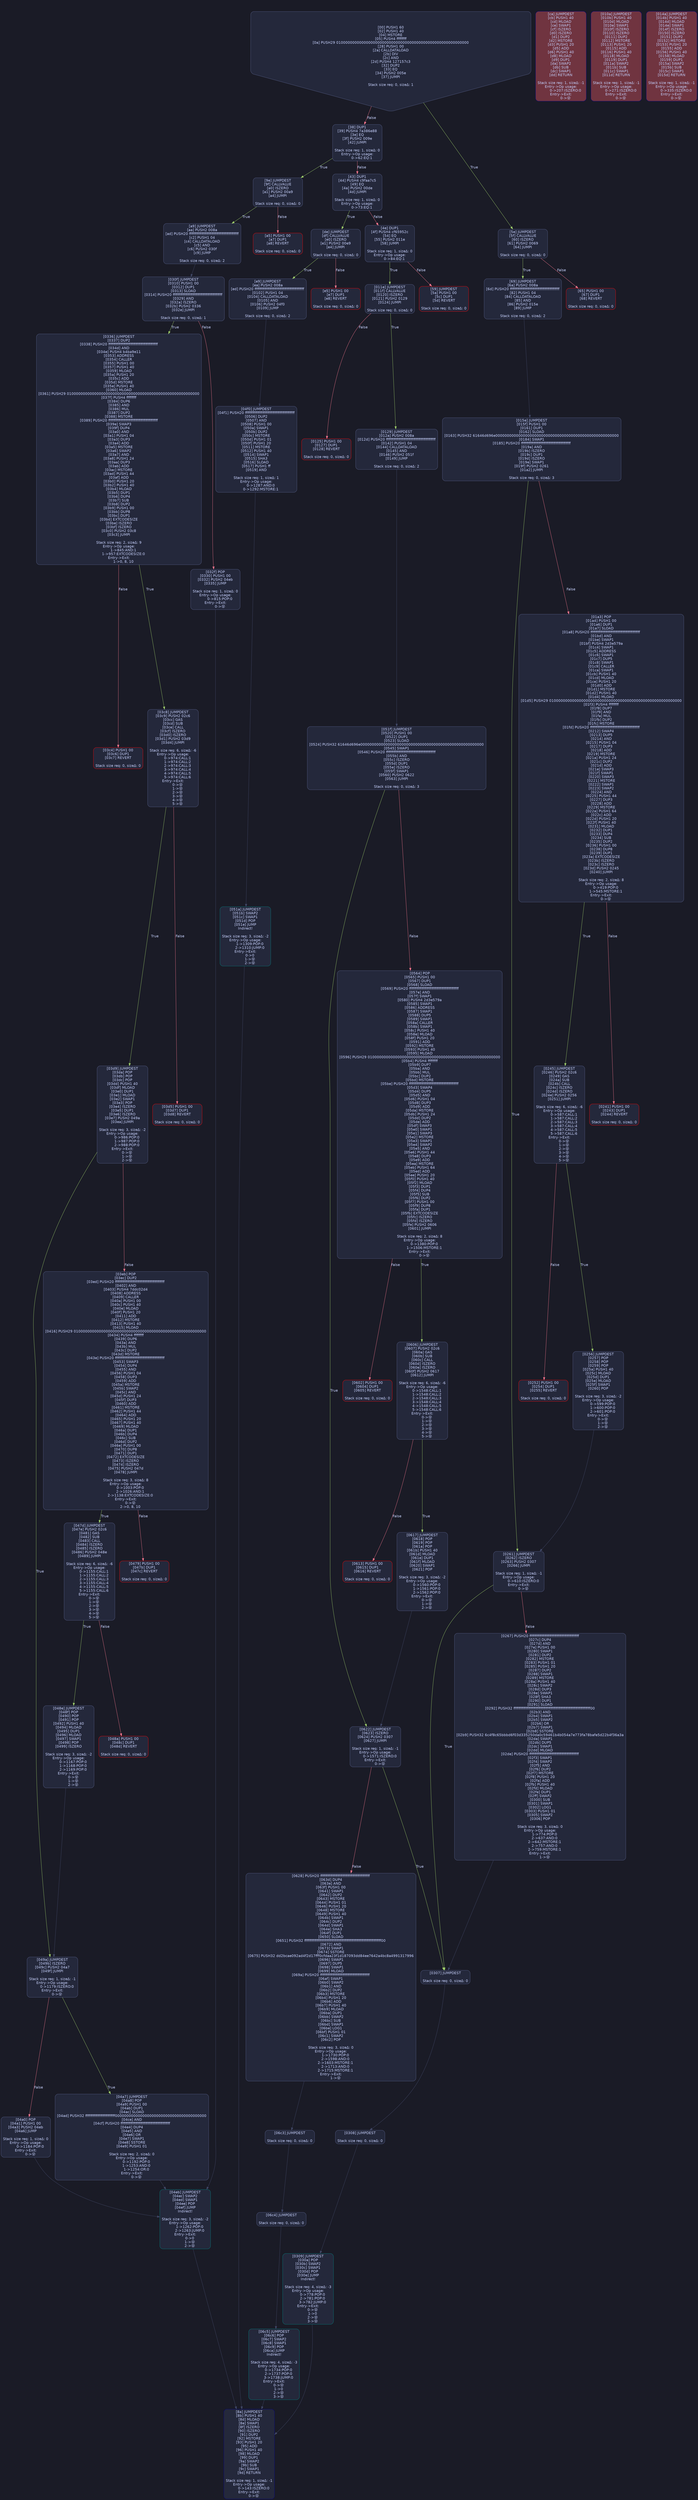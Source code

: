 digraph G {
    node [shape=box, style="filled, rounded", color="#565f89", fontcolor="#c0caf5", fontname="Helvetica", fillcolor="#24283b"];
    edge [color="#414868", fontcolor="#c0caf5", fontname="Helvetica"];
    bgcolor="#1a1b26";
    0 [ label = "[00] PUSH1 60
[02] PUSH1 40
[04] MSTORE
[05] PUSH4 ffffffff
[0a] PUSH29 0100000000000000000000000000000000000000000000000000000000
[28] PUSH1 00
[2a] CALLDATALOAD
[2b] DIV
[2c] AND
[2d] PUSH4 127157c3
[32] DUP2
[33] EQ
[34] PUSH2 005e
[37] JUMPI

Stack size req: 0, sizeΔ: 1
" shape = invhouse]
    1 [ label = "[38] DUP1
[39] PUSH4 7a386e88
[3e] EQ
[3f] PUSH2 009e
[42] JUMPI

Stack size req: 1, sizeΔ: 0
Entry->Op usage:
	0->62:EQ:1
"]
    2 [ label = "[43] DUP1
[44] PUSH4 c9faa7c5
[49] EQ
[4a] PUSH2 00de
[4d] JUMPI

Stack size req: 1, sizeΔ: 0
Entry->Op usage:
	0->73:EQ:1
"]
    3 [ label = "[4e] DUP1
[4f] PUSH4 cf65952c
[54] EQ
[55] PUSH2 011e
[58] JUMPI

Stack size req: 1, sizeΔ: 0
Entry->Op usage:
	0->84:EQ:1
"]
    4 [ label = "[59] JUMPDEST
[5a] PUSH1 00
[5c] DUP1
[5d] REVERT

Stack size req: 0, sizeΔ: 0
" color = "red"]
    5 [ label = "[5e] JUMPDEST
[5f] CALLVALUE
[60] ISZERO
[61] PUSH2 0069
[64] JUMPI

Stack size req: 0, sizeΔ: 0
"]
    6 [ label = "[65] PUSH1 00
[67] DUP1
[68] REVERT

Stack size req: 0, sizeΔ: 0
" color = "red"]
    7 [ label = "[69] JUMPDEST
[6a] PUSH2 008a
[6d] PUSH20 ffffffffffffffffffffffffffffffffffffffff
[82] PUSH1 04
[84] CALLDATALOAD
[85] AND
[86] PUSH2 015e
[89] JUMP

Stack size req: 0, sizeΔ: 2
"]
    8 [ label = "[8a] JUMPDEST
[8b] PUSH1 40
[8d] MLOAD
[8e] SWAP1
[8f] ISZERO
[90] ISZERO
[91] DUP2
[92] MSTORE
[93] PUSH1 20
[95] ADD
[96] PUSH1 40
[98] MLOAD
[99] DUP1
[9a] SWAP2
[9b] SUB
[9c] SWAP1
[9d] RETURN

Stack size req: 1, sizeΔ: -1
Entry->Op usage:
	0->143:ISZERO:0
Entry->Exit:
	0->😵
" color = "darkblue"]
    9 [ label = "[9e] JUMPDEST
[9f] CALLVALUE
[a0] ISZERO
[a1] PUSH2 00a9
[a4] JUMPI

Stack size req: 0, sizeΔ: 0
"]
    10 [ label = "[a5] PUSH1 00
[a7] DUP1
[a8] REVERT

Stack size req: 0, sizeΔ: 0
" color = "red"]
    11 [ label = "[a9] JUMPDEST
[aa] PUSH2 008a
[ad] PUSH20 ffffffffffffffffffffffffffffffffffffffff
[c2] PUSH1 04
[c4] CALLDATALOAD
[c5] AND
[c6] PUSH2 030f
[c9] JUMP

Stack size req: 0, sizeΔ: 2
"]
    12 [ label = "[ca] JUMPDEST
[cb] PUSH1 40
[cd] MLOAD
[ce] SWAP1
[cf] ISZERO
[d0] ISZERO
[d1] DUP2
[d2] MSTORE
[d3] PUSH1 20
[d5] ADD
[d6] PUSH1 40
[d8] MLOAD
[d9] DUP1
[da] SWAP2
[db] SUB
[dc] SWAP1
[dd] RETURN

Stack size req: 1, sizeΔ: -1
Entry->Op usage:
	0->207:ISZERO:0
Entry->Exit:
	0->😵
" color = "darkblue" fillcolor = "#703440"]
    13 [ label = "[de] JUMPDEST
[df] CALLVALUE
[e0] ISZERO
[e1] PUSH2 00e9
[e4] JUMPI

Stack size req: 0, sizeΔ: 0
"]
    14 [ label = "[e5] PUSH1 00
[e7] DUP1
[e8] REVERT

Stack size req: 0, sizeΔ: 0
" color = "red"]
    15 [ label = "[e9] JUMPDEST
[ea] PUSH2 008a
[ed] PUSH20 ffffffffffffffffffffffffffffffffffffffff
[0102] PUSH1 04
[0104] CALLDATALOAD
[0105] AND
[0106] PUSH2 04f0
[0109] JUMP

Stack size req: 0, sizeΔ: 2
"]
    16 [ label = "[010a] JUMPDEST
[010b] PUSH1 40
[010d] MLOAD
[010e] SWAP1
[010f] ISZERO
[0110] ISZERO
[0111] DUP2
[0112] MSTORE
[0113] PUSH1 20
[0115] ADD
[0116] PUSH1 40
[0118] MLOAD
[0119] DUP1
[011a] SWAP2
[011b] SUB
[011c] SWAP1
[011d] RETURN

Stack size req: 1, sizeΔ: -1
Entry->Op usage:
	0->271:ISZERO:0
Entry->Exit:
	0->😵
" color = "darkblue" fillcolor = "#703440"]
    17 [ label = "[011e] JUMPDEST
[011f] CALLVALUE
[0120] ISZERO
[0121] PUSH2 0129
[0124] JUMPI

Stack size req: 0, sizeΔ: 0
"]
    18 [ label = "[0125] PUSH1 00
[0127] DUP1
[0128] REVERT

Stack size req: 0, sizeΔ: 0
" color = "red"]
    19 [ label = "[0129] JUMPDEST
[012a] PUSH2 008a
[012d] PUSH20 ffffffffffffffffffffffffffffffffffffffff
[0142] PUSH1 04
[0144] CALLDATALOAD
[0145] AND
[0146] PUSH2 051f
[0149] JUMP

Stack size req: 0, sizeΔ: 2
"]
    20 [ label = "[014a] JUMPDEST
[014b] PUSH1 40
[014d] MLOAD
[014e] SWAP1
[014f] ISZERO
[0150] ISZERO
[0151] DUP2
[0152] MSTORE
[0153] PUSH1 20
[0155] ADD
[0156] PUSH1 40
[0158] MLOAD
[0159] DUP1
[015a] SWAP2
[015b] SUB
[015c] SWAP1
[015d] RETURN

Stack size req: 1, sizeΔ: -1
Entry->Op usage:
	0->335:ISZERO:0
Entry->Exit:
	0->😵
" color = "darkblue" fillcolor = "#703440"]
    21 [ label = "[015e] JUMPDEST
[015f] PUSH1 00
[0161] DUP1
[0162] SLOAD
[0163] PUSH32 61646d696e000000000000000000000000000000000000000000000000000000
[0184] SWAP1
[0185] PUSH20 ffffffffffffffffffffffffffffffffffffffff
[019a] AND
[019b] ISZERO
[019c] DUP1
[019d] ISZERO
[019e] SWAP1
[019f] PUSH2 0261
[01a2] JUMPI

Stack size req: 0, sizeΔ: 3
"]
    22 [ label = "[01a3] POP
[01a4] PUSH1 00
[01a6] DUP1
[01a7] SLOAD
[01a8] PUSH20 ffffffffffffffffffffffffffffffffffffffff
[01bd] AND
[01be] SWAP1
[01bf] PUSH4 2d3e579a
[01c4] SWAP1
[01c5] ADDRESS
[01c6] SWAP1
[01c7] DUP5
[01c8] SWAP1
[01c9] CALLER
[01ca] SWAP1
[01cb] PUSH1 40
[01cd] MLOAD
[01ce] PUSH1 20
[01d0] ADD
[01d1] MSTORE
[01d2] PUSH1 40
[01d4] MLOAD
[01d5] PUSH29 0100000000000000000000000000000000000000000000000000000000
[01f3] PUSH4 ffffffff
[01f8] DUP7
[01f9] AND
[01fa] MUL
[01fb] DUP2
[01fc] MSTORE
[01fd] PUSH20 ffffffffffffffffffffffffffffffffffffffff
[0212] SWAP4
[0213] DUP5
[0214] AND
[0215] PUSH1 04
[0217] DUP3
[0218] ADD
[0219] MSTORE
[021a] PUSH1 24
[021c] DUP2
[021d] ADD
[021e] SWAP3
[021f] SWAP1
[0220] SWAP3
[0221] MSTORE
[0222] SWAP1
[0223] SWAP2
[0224] AND
[0225] PUSH1 44
[0227] DUP3
[0228] ADD
[0229] MSTORE
[022a] PUSH1 64
[022c] ADD
[022d] PUSH1 20
[022f] PUSH1 40
[0231] MLOAD
[0232] DUP1
[0233] DUP4
[0234] SUB
[0235] DUP2
[0236] PUSH1 00
[0238] DUP8
[0239] DUP1
[023a] EXTCODESIZE
[023b] ISZERO
[023c] ISZERO
[023d] PUSH2 0245
[0240] JUMPI

Stack size req: 2, sizeΔ: 8
Entry->Op usage:
	0->419:POP:0
	1->545:MSTORE:1
Entry->Exit:
	0->😵
"]
    23 [ label = "[0241] PUSH1 00
[0243] DUP1
[0244] REVERT

Stack size req: 0, sizeΔ: 0
" color = "red"]
    24 [ label = "[0245] JUMPDEST
[0246] PUSH2 02c6
[0249] GAS
[024a] SUB
[024b] CALL
[024c] ISZERO
[024d] ISZERO
[024e] PUSH2 0256
[0251] JUMPI

Stack size req: 6, sizeΔ: -6
Entry->Op usage:
	0->587:CALL:1
	1->587:CALL:2
	2->587:CALL:3
	3->587:CALL:4
	4->587:CALL:5
	5->587:CALL:6
Entry->Exit:
	0->😵
	1->😵
	2->😵
	3->😵
	4->😵
	5->😵
"]
    25 [ label = "[0252] PUSH1 00
[0254] DUP1
[0255] REVERT

Stack size req: 0, sizeΔ: 0
" color = "red"]
    26 [ label = "[0256] JUMPDEST
[0257] POP
[0258] POP
[0259] POP
[025a] PUSH1 40
[025c] MLOAD
[025d] DUP1
[025e] MLOAD
[025f] SWAP1
[0260] POP

Stack size req: 3, sizeΔ: -2
Entry->Op usage:
	0->599:POP:0
	1->600:POP:0
	2->601:POP:0
Entry->Exit:
	0->😵
	1->😵
	2->😵
"]
    27 [ label = "[0261] JUMPDEST
[0262] ISZERO
[0263] PUSH2 0307
[0266] JUMPI

Stack size req: 1, sizeΔ: -1
Entry->Op usage:
	0->610:ISZERO:0
Entry->Exit:
	0->😵
"]
    28 [ label = "[0267] PUSH20 ffffffffffffffffffffffffffffffffffffffff
[027c] DUP4
[027d] AND
[027e] PUSH1 00
[0280] SWAP1
[0281] DUP2
[0282] MSTORE
[0283] PUSH1 01
[0285] PUSH1 20
[0287] DUP2
[0288] SWAP1
[0289] MSTORE
[028a] PUSH1 40
[028c] SWAP2
[028d] DUP3
[028e] SWAP1
[028f] SHA3
[0290] DUP1
[0291] SLOAD
[0292] PUSH32 ffffffffffffffffffffffffffffffffffffffffffffffffffffffffffffff00
[02b3] AND
[02b4] SWAP1
[02b5] SWAP2
[02b6] OR
[02b7] SWAP1
[02b8] SSTORE
[02b9] PUSH32 6c4f8c65bbbd6f03d335250da0c59461b4b054a7e773fa78bafe5d22b4f36a3a
[02da] SWAP1
[02db] DUP5
[02dc] SWAP1
[02dd] MLOAD
[02de] PUSH20 ffffffffffffffffffffffffffffffffffffffff
[02f3] SWAP1
[02f4] SWAP2
[02f5] AND
[02f6] DUP2
[02f7] MSTORE
[02f8] PUSH1 20
[02fa] ADD
[02fb] PUSH1 40
[02fd] MLOAD
[02fe] DUP1
[02ff] SWAP2
[0300] SUB
[0301] SWAP1
[0302] LOG1
[0303] PUSH1 01
[0305] SWAP2
[0306] POP

Stack size req: 3, sizeΔ: 0
Entry->Op usage:
	1->774:POP:0
	2->637:AND:0
	2->642:MSTORE:1
	2->757:AND:0
	2->759:MSTORE:1
Entry->Exit:
	1->😵
"]
    29 [ label = "[0307] JUMPDEST

Stack size req: 0, sizeΔ: 0
"]
    30 [ label = "[0308] JUMPDEST

Stack size req: 0, sizeΔ: 0
"]
    31 [ label = "[0309] JUMPDEST
[030a] POP
[030b] SWAP2
[030c] SWAP1
[030d] POP
[030e] JUMP
Indirect!

Stack size req: 4, sizeΔ: -3
Entry->Op usage:
	0->778:POP:0
	2->781:POP:0
	3->782:JUMP:0
Entry->Exit:
	0->😵
	1->0
	2->😵
	3->😵
" color = "teal"]
    32 [ label = "[030f] JUMPDEST
[0310] PUSH1 00
[0312] DUP1
[0313] SLOAD
[0314] PUSH20 ffffffffffffffffffffffffffffffffffffffff
[0329] AND
[032a] ISZERO
[032b] PUSH2 0336
[032e] JUMPI

Stack size req: 0, sizeΔ: 1
"]
    33 [ label = "[032f] POP
[0330] PUSH1 00
[0332] PUSH2 04eb
[0335] JUMP

Stack size req: 1, sizeΔ: 0
Entry->Op usage:
	0->815:POP:0
Entry->Exit:
	0->😵
"]
    34 [ label = "[0336] JUMPDEST
[0337] DUP2
[0338] PUSH20 ffffffffffffffffffffffffffffffffffffffff
[034d] AND
[034e] PUSH4 b4ba9e11
[0353] ADDRESS
[0354] CALLER
[0355] PUSH1 00
[0357] PUSH1 40
[0359] MLOAD
[035a] PUSH1 20
[035c] ADD
[035d] MSTORE
[035e] PUSH1 40
[0360] MLOAD
[0361] PUSH29 0100000000000000000000000000000000000000000000000000000000
[037f] PUSH4 ffffffff
[0384] DUP6
[0385] AND
[0386] MUL
[0387] DUP2
[0388] MSTORE
[0389] PUSH20 ffffffffffffffffffffffffffffffffffffffff
[039e] SWAP3
[039f] DUP4
[03a0] AND
[03a1] PUSH1 04
[03a3] DUP3
[03a4] ADD
[03a5] MSTORE
[03a6] SWAP2
[03a7] AND
[03a8] PUSH1 24
[03aa] DUP3
[03ab] ADD
[03ac] MSTORE
[03ad] PUSH1 44
[03af] ADD
[03b0] PUSH1 20
[03b2] PUSH1 40
[03b4] MLOAD
[03b5] DUP1
[03b6] DUP4
[03b7] SUB
[03b8] DUP2
[03b9] PUSH1 00
[03bb] DUP8
[03bc] DUP1
[03bd] EXTCODESIZE
[03be] ISZERO
[03bf] ISZERO
[03c0] PUSH2 03c8
[03c3] JUMPI

Stack size req: 2, sizeΔ: 9
Entry->Op usage:
	1->845:AND:1
	1->957:EXTCODESIZE:0
Entry->Exit:
	1->0, 8, 10
"]
    35 [ label = "[03c4] PUSH1 00
[03c6] DUP1
[03c7] REVERT

Stack size req: 0, sizeΔ: 0
" color = "red"]
    36 [ label = "[03c8] JUMPDEST
[03c9] PUSH2 02c6
[03cc] GAS
[03cd] SUB
[03ce] CALL
[03cf] ISZERO
[03d0] ISZERO
[03d1] PUSH2 03d9
[03d4] JUMPI

Stack size req: 6, sizeΔ: -6
Entry->Op usage:
	0->974:CALL:1
	1->974:CALL:2
	2->974:CALL:3
	3->974:CALL:4
	4->974:CALL:5
	5->974:CALL:6
Entry->Exit:
	0->😵
	1->😵
	2->😵
	3->😵
	4->😵
	5->😵
"]
    37 [ label = "[03d5] PUSH1 00
[03d7] DUP1
[03d8] REVERT

Stack size req: 0, sizeΔ: 0
" color = "red"]
    38 [ label = "[03d9] JUMPDEST
[03da] POP
[03db] POP
[03dc] POP
[03dd] PUSH1 40
[03df] MLOAD
[03e0] DUP1
[03e1] MLOAD
[03e2] SWAP1
[03e3] POP
[03e4] ISZERO
[03e5] DUP1
[03e6] ISZERO
[03e7] PUSH2 049a
[03ea] JUMPI

Stack size req: 3, sizeΔ: -2
Entry->Op usage:
	0->986:POP:0
	1->987:POP:0
	2->988:POP:0
Entry->Exit:
	0->😵
	1->😵
	2->😵
"]
    39 [ label = "[03eb] POP
[03ec] DUP2
[03ed] PUSH20 ffffffffffffffffffffffffffffffffffffffff
[0402] AND
[0403] PUSH4 7ddc02d4
[0408] ADDRESS
[0409] CALLER
[040a] PUSH1 00
[040c] PUSH1 40
[040e] MLOAD
[040f] PUSH1 20
[0411] ADD
[0412] MSTORE
[0413] PUSH1 40
[0415] MLOAD
[0416] PUSH29 0100000000000000000000000000000000000000000000000000000000
[0434] PUSH4 ffffffff
[0439] DUP6
[043a] AND
[043b] MUL
[043c] DUP2
[043d] MSTORE
[043e] PUSH20 ffffffffffffffffffffffffffffffffffffffff
[0453] SWAP3
[0454] DUP4
[0455] AND
[0456] PUSH1 04
[0458] DUP3
[0459] ADD
[045a] MSTORE
[045b] SWAP2
[045c] AND
[045d] PUSH1 24
[045f] DUP3
[0460] ADD
[0461] MSTORE
[0462] PUSH1 44
[0464] ADD
[0465] PUSH1 20
[0467] PUSH1 40
[0469] MLOAD
[046a] DUP1
[046b] DUP4
[046c] SUB
[046d] DUP2
[046e] PUSH1 00
[0470] DUP8
[0471] DUP1
[0472] EXTCODESIZE
[0473] ISZERO
[0474] ISZERO
[0475] PUSH2 047d
[0478] JUMPI

Stack size req: 3, sizeΔ: 8
Entry->Op usage:
	0->1003:POP:0
	2->1026:AND:1
	2->1138:EXTCODESIZE:0
Entry->Exit:
	0->😵
	2->0, 8, 10
"]
    40 [ label = "[0479] PUSH1 00
[047b] DUP1
[047c] REVERT

Stack size req: 0, sizeΔ: 0
" color = "red"]
    41 [ label = "[047d] JUMPDEST
[047e] PUSH2 02c6
[0481] GAS
[0482] SUB
[0483] CALL
[0484] ISZERO
[0485] ISZERO
[0486] PUSH2 048e
[0489] JUMPI

Stack size req: 6, sizeΔ: -6
Entry->Op usage:
	0->1155:CALL:1
	1->1155:CALL:2
	2->1155:CALL:3
	3->1155:CALL:4
	4->1155:CALL:5
	5->1155:CALL:6
Entry->Exit:
	0->😵
	1->😵
	2->😵
	3->😵
	4->😵
	5->😵
"]
    42 [ label = "[048a] PUSH1 00
[048c] DUP1
[048d] REVERT

Stack size req: 0, sizeΔ: 0
" color = "red"]
    43 [ label = "[048e] JUMPDEST
[048f] POP
[0490] POP
[0491] POP
[0492] PUSH1 40
[0494] MLOAD
[0495] DUP1
[0496] MLOAD
[0497] SWAP1
[0498] POP
[0499] ISZERO

Stack size req: 3, sizeΔ: -2
Entry->Op usage:
	0->1167:POP:0
	1->1168:POP:0
	2->1169:POP:0
Entry->Exit:
	0->😵
	1->😵
	2->😵
"]
    44 [ label = "[049a] JUMPDEST
[049b] ISZERO
[049c] PUSH2 04a7
[049f] JUMPI

Stack size req: 1, sizeΔ: -1
Entry->Op usage:
	0->1179:ISZERO:0
Entry->Exit:
	0->😵
"]
    45 [ label = "[04a0] POP
[04a1] PUSH1 00
[04a3] PUSH2 04eb
[04a6] JUMP

Stack size req: 1, sizeΔ: 0
Entry->Op usage:
	0->1184:POP:0
Entry->Exit:
	0->😵
"]
    46 [ label = "[04a7] JUMPDEST
[04a8] POP
[04a9] PUSH1 00
[04ab] DUP1
[04ac] SLOAD
[04ad] PUSH32 ffffffffffffffffffffffff0000000000000000000000000000000000000000
[04ce] AND
[04cf] PUSH20 ffffffffffffffffffffffffffffffffffffffff
[04e4] DUP4
[04e5] AND
[04e6] OR
[04e7] SWAP1
[04e8] SSTORE
[04e9] PUSH1 01

Stack size req: 2, sizeΔ: 0
Entry->Op usage:
	0->1192:POP:0
	1->1253:AND:0
	1->1254:OR:0
Entry->Exit:
	0->😵
"]
    47 [ label = "[04eb] JUMPDEST
[04ec] SWAP2
[04ed] SWAP1
[04ee] POP
[04ef] JUMP
Indirect!

Stack size req: 3, sizeΔ: -2
Entry->Op usage:
	1->1262:POP:0
	2->1263:JUMP:0
Entry->Exit:
	0->0
	1->😵
	2->😵
" color = "teal"]
    48 [ label = "[04f0] JUMPDEST
[04f1] PUSH20 ffffffffffffffffffffffffffffffffffffffff
[0506] DUP2
[0507] AND
[0508] PUSH1 00
[050a] SWAP1
[050b] DUP2
[050c] MSTORE
[050d] PUSH1 01
[050f] PUSH1 20
[0511] MSTORE
[0512] PUSH1 40
[0514] SWAP1
[0515] SHA3
[0516] SLOAD
[0517] PUSH1 ff
[0519] AND

Stack size req: 1, sizeΔ: 1
Entry->Op usage:
	0->1287:AND:0
	0->1292:MSTORE:1
"]
    49 [ label = "[051a] JUMPDEST
[051b] SWAP2
[051c] SWAP1
[051d] POP
[051e] JUMP
Indirect!

Stack size req: 3, sizeΔ: -2
Entry->Op usage:
	1->1309:POP:0
	2->1310:JUMP:0
Entry->Exit:
	0->0
	1->😵
	2->😵
" color = "teal"]
    50 [ label = "[051f] JUMPDEST
[0520] PUSH1 00
[0522] DUP1
[0523] SLOAD
[0524] PUSH32 61646d696e000000000000000000000000000000000000000000000000000000
[0545] SWAP1
[0546] PUSH20 ffffffffffffffffffffffffffffffffffffffff
[055b] AND
[055c] ISZERO
[055d] DUP1
[055e] ISZERO
[055f] SWAP1
[0560] PUSH2 0622
[0563] JUMPI

Stack size req: 0, sizeΔ: 3
"]
    51 [ label = "[0564] POP
[0565] PUSH1 00
[0567] DUP1
[0568] SLOAD
[0569] PUSH20 ffffffffffffffffffffffffffffffffffffffff
[057e] AND
[057f] SWAP1
[0580] PUSH4 2d3e579a
[0585] SWAP1
[0586] ADDRESS
[0587] SWAP1
[0588] DUP5
[0589] SWAP1
[058a] CALLER
[058b] SWAP1
[058c] PUSH1 40
[058e] MLOAD
[058f] PUSH1 20
[0591] ADD
[0592] MSTORE
[0593] PUSH1 40
[0595] MLOAD
[0596] PUSH29 0100000000000000000000000000000000000000000000000000000000
[05b4] PUSH4 ffffffff
[05b9] DUP7
[05ba] AND
[05bb] MUL
[05bc] DUP2
[05bd] MSTORE
[05be] PUSH20 ffffffffffffffffffffffffffffffffffffffff
[05d3] SWAP4
[05d4] DUP5
[05d5] AND
[05d6] PUSH1 04
[05d8] DUP3
[05d9] ADD
[05da] MSTORE
[05db] PUSH1 24
[05dd] DUP2
[05de] ADD
[05df] SWAP3
[05e0] SWAP1
[05e1] SWAP3
[05e2] MSTORE
[05e3] SWAP1
[05e4] SWAP2
[05e5] AND
[05e6] PUSH1 44
[05e8] DUP3
[05e9] ADD
[05ea] MSTORE
[05eb] PUSH1 64
[05ed] ADD
[05ee] PUSH1 20
[05f0] PUSH1 40
[05f2] MLOAD
[05f3] DUP1
[05f4] DUP4
[05f5] SUB
[05f6] DUP2
[05f7] PUSH1 00
[05f9] DUP8
[05fa] DUP1
[05fb] EXTCODESIZE
[05fc] ISZERO
[05fd] ISZERO
[05fe] PUSH2 0606
[0601] JUMPI

Stack size req: 2, sizeΔ: 8
Entry->Op usage:
	0->1380:POP:0
	1->1506:MSTORE:1
Entry->Exit:
	0->😵
"]
    52 [ label = "[0602] PUSH1 00
[0604] DUP1
[0605] REVERT

Stack size req: 0, sizeΔ: 0
" color = "red"]
    53 [ label = "[0606] JUMPDEST
[0607] PUSH2 02c6
[060a] GAS
[060b] SUB
[060c] CALL
[060d] ISZERO
[060e] ISZERO
[060f] PUSH2 0617
[0612] JUMPI

Stack size req: 6, sizeΔ: -6
Entry->Op usage:
	0->1548:CALL:1
	1->1548:CALL:2
	2->1548:CALL:3
	3->1548:CALL:4
	4->1548:CALL:5
	5->1548:CALL:6
Entry->Exit:
	0->😵
	1->😵
	2->😵
	3->😵
	4->😵
	5->😵
"]
    54 [ label = "[0613] PUSH1 00
[0615] DUP1
[0616] REVERT

Stack size req: 0, sizeΔ: 0
" color = "red"]
    55 [ label = "[0617] JUMPDEST
[0618] POP
[0619] POP
[061a] POP
[061b] PUSH1 40
[061d] MLOAD
[061e] DUP1
[061f] MLOAD
[0620] SWAP1
[0621] POP

Stack size req: 3, sizeΔ: -2
Entry->Op usage:
	0->1560:POP:0
	1->1561:POP:0
	2->1562:POP:0
Entry->Exit:
	0->😵
	1->😵
	2->😵
"]
    56 [ label = "[0622] JUMPDEST
[0623] ISZERO
[0624] PUSH2 0307
[0627] JUMPI

Stack size req: 1, sizeΔ: -1
Entry->Op usage:
	0->1571:ISZERO:0
Entry->Exit:
	0->😵
"]
    57 [ label = "[0628] PUSH20 ffffffffffffffffffffffffffffffffffffffff
[063d] DUP4
[063e] AND
[063f] PUSH1 00
[0641] SWAP1
[0642] DUP2
[0643] MSTORE
[0644] PUSH1 01
[0646] PUSH1 20
[0648] MSTORE
[0649] PUSH1 40
[064b] SWAP1
[064c] DUP2
[064d] SWAP1
[064e] SHA3
[064f] DUP1
[0650] SLOAD
[0651] PUSH32 ffffffffffffffffffffffffffffffffffffffffffffffffffffffffffffff00
[0672] AND
[0673] SWAP1
[0674] SSTORE
[0675] PUSH32 dd2bcae092ad4f2d17fff0cfdaa23f1d187093dd84ee7642a4bc8a4991317996
[0696] SWAP1
[0697] DUP5
[0698] SWAP1
[0699] MLOAD
[069a] PUSH20 ffffffffffffffffffffffffffffffffffffffff
[06af] SWAP1
[06b0] SWAP2
[06b1] AND
[06b2] DUP2
[06b3] MSTORE
[06b4] PUSH1 20
[06b6] ADD
[06b7] PUSH1 40
[06b9] MLOAD
[06ba] DUP1
[06bb] SWAP2
[06bc] SUB
[06bd] SWAP1
[06be] LOG1
[06bf] PUSH1 01
[06c1] SWAP2
[06c2] POP

Stack size req: 3, sizeΔ: 0
Entry->Op usage:
	1->1730:POP:0
	2->1598:AND:0
	2->1603:MSTORE:1
	2->1713:AND:0
	2->1715:MSTORE:1
Entry->Exit:
	1->😵
"]
    58 [ label = "[06c3] JUMPDEST

Stack size req: 0, sizeΔ: 0
"]
    59 [ label = "[06c4] JUMPDEST

Stack size req: 0, sizeΔ: 0
"]
    60 [ label = "[06c5] JUMPDEST
[06c6] POP
[06c7] SWAP2
[06c8] SWAP1
[06c9] POP
[06ca] JUMP
Indirect!

Stack size req: 4, sizeΔ: -3
Entry->Op usage:
	0->1734:POP:0
	2->1737:POP:0
	3->1738:JUMP:0
Entry->Exit:
	0->😵
	1->0
	2->😵
	3->😵
" color = "teal"]
    0 -> 1 [ label = "False" color = "#f7768e"]
    0 -> 5 [ label = "True" color = "#9ece6a"]
    1 -> 2 [ label = "False" color = "#f7768e"]
    1 -> 9 [ label = "True" color = "#9ece6a"]
    2 -> 3 [ label = "False" color = "#f7768e"]
    2 -> 13 [ label = "True" color = "#9ece6a"]
    3 -> 4 [ label = "False" color = "#f7768e"]
    3 -> 17 [ label = "True" color = "#9ece6a"]
    5 -> 6 [ label = "False" color = "#f7768e"]
    5 -> 7 [ label = "True" color = "#9ece6a"]
    7 -> 21 [ ]
    9 -> 10 [ label = "False" color = "#f7768e"]
    9 -> 11 [ label = "True" color = "#9ece6a"]
    11 -> 32 [ ]
    13 -> 14 [ label = "False" color = "#f7768e"]
    13 -> 15 [ label = "True" color = "#9ece6a"]
    15 -> 48 [ ]
    17 -> 18 [ label = "False" color = "#f7768e"]
    17 -> 19 [ label = "True" color = "#9ece6a"]
    19 -> 50 [ ]
    21 -> 22 [ label = "False" color = "#f7768e"]
    21 -> 27 [ label = "True" color = "#9ece6a"]
    22 -> 23 [ label = "False" color = "#f7768e"]
    22 -> 24 [ label = "True" color = "#9ece6a"]
    24 -> 25 [ label = "False" color = "#f7768e"]
    24 -> 26 [ label = "True" color = "#9ece6a"]
    26 -> 27 [ ]
    27 -> 28 [ label = "False" color = "#f7768e"]
    27 -> 29 [ label = "True" color = "#9ece6a"]
    28 -> 29 [ ]
    29 -> 30 [ ]
    30 -> 31 [ ]
    32 -> 33 [ label = "False" color = "#f7768e"]
    32 -> 34 [ label = "True" color = "#9ece6a"]
    33 -> 47 [ ]
    34 -> 35 [ label = "False" color = "#f7768e"]
    34 -> 36 [ label = "True" color = "#9ece6a"]
    36 -> 37 [ label = "False" color = "#f7768e"]
    36 -> 38 [ label = "True" color = "#9ece6a"]
    38 -> 39 [ label = "False" color = "#f7768e"]
    38 -> 44 [ label = "True" color = "#9ece6a"]
    39 -> 40 [ label = "False" color = "#f7768e"]
    39 -> 41 [ label = "True" color = "#9ece6a"]
    41 -> 42 [ label = "False" color = "#f7768e"]
    41 -> 43 [ label = "True" color = "#9ece6a"]
    43 -> 44 [ ]
    44 -> 45 [ label = "False" color = "#f7768e"]
    44 -> 46 [ label = "True" color = "#9ece6a"]
    45 -> 47 [ ]
    46 -> 47 [ ]
    48 -> 49 [ ]
    50 -> 51 [ label = "False" color = "#f7768e"]
    50 -> 56 [ label = "True" color = "#9ece6a"]
    51 -> 52 [ label = "False" color = "#f7768e"]
    51 -> 53 [ label = "True" color = "#9ece6a"]
    53 -> 54 [ label = "False" color = "#f7768e"]
    53 -> 55 [ label = "True" color = "#9ece6a"]
    55 -> 56 [ ]
    56 -> 57 [ label = "False" color = "#f7768e"]
    56 -> 29 [ label = "True" color = "#9ece6a"]
    57 -> 58 [ ]
    58 -> 59 [ ]
    59 -> 60 [ ]
    31 -> 8 [ ]
    47 -> 8 [ ]
    49 -> 8 [ ]
    60 -> 8 [ ]

}
